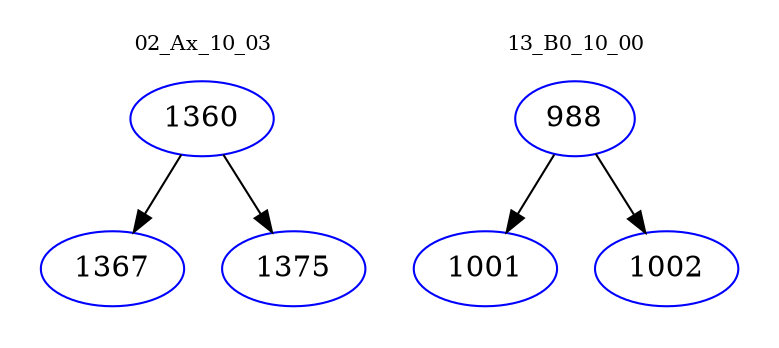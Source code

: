 digraph{
subgraph cluster_0 {
color = white
label = "02_Ax_10_03";
fontsize=10;
T0_1360 [label="1360", color="blue"]
T0_1360 -> T0_1367 [color="black"]
T0_1367 [label="1367", color="blue"]
T0_1360 -> T0_1375 [color="black"]
T0_1375 [label="1375", color="blue"]
}
subgraph cluster_1 {
color = white
label = "13_B0_10_00";
fontsize=10;
T1_988 [label="988", color="blue"]
T1_988 -> T1_1001 [color="black"]
T1_1001 [label="1001", color="blue"]
T1_988 -> T1_1002 [color="black"]
T1_1002 [label="1002", color="blue"]
}
}
